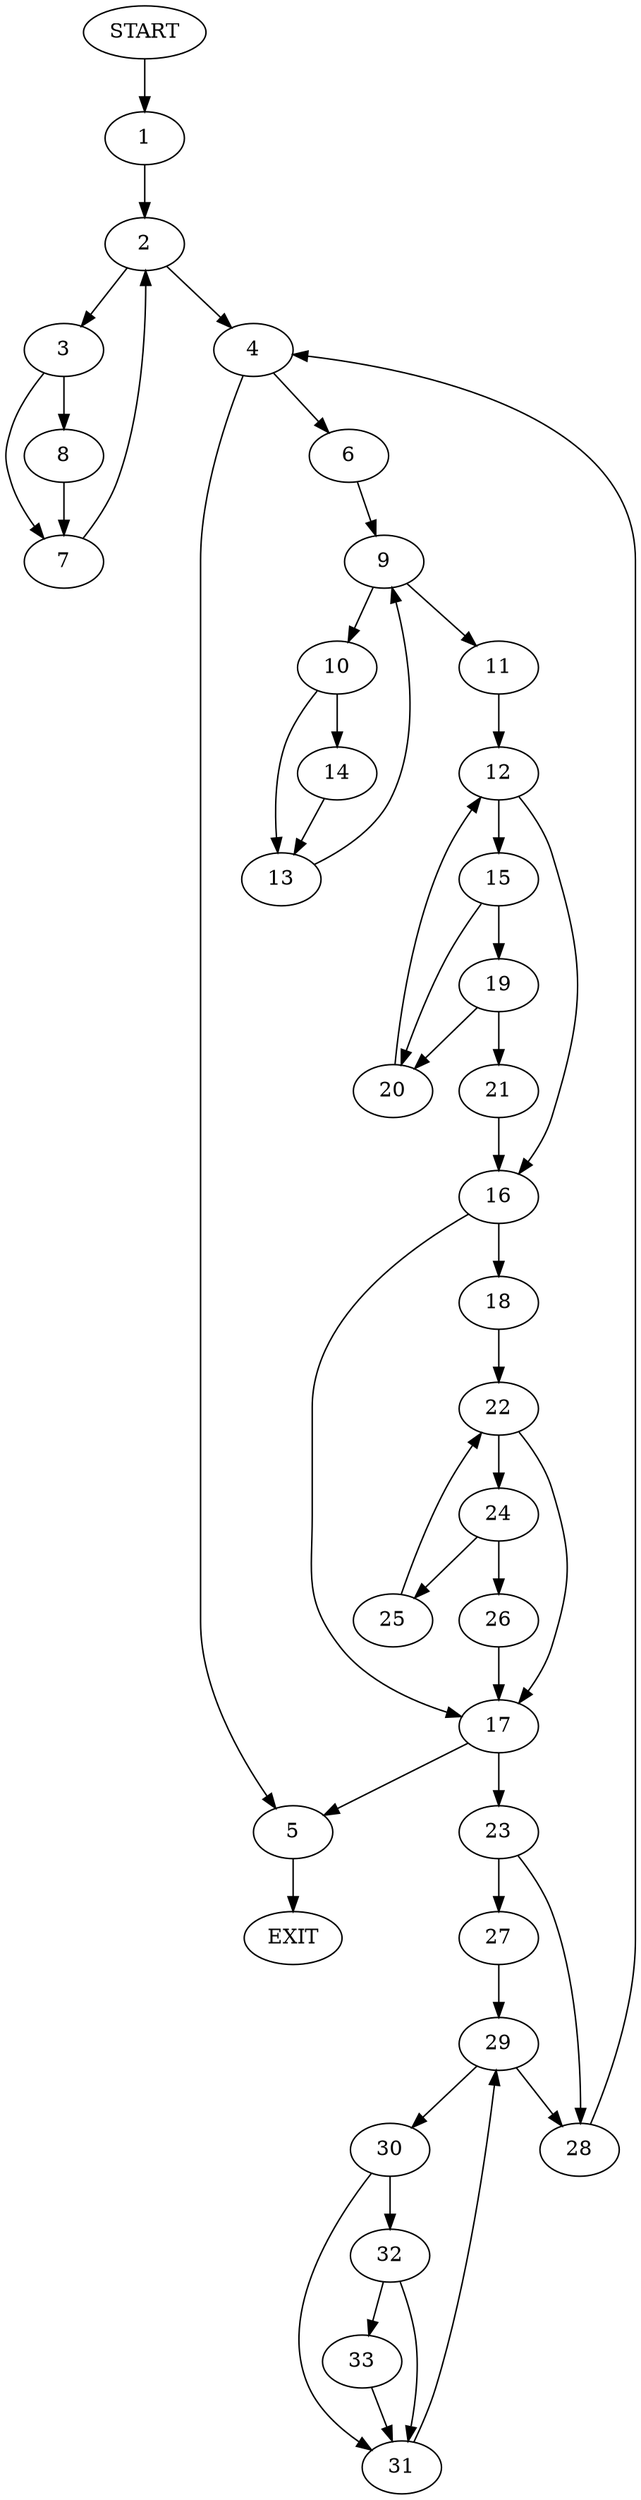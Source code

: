 digraph {
0 [label="START"]
34 [label="EXIT"]
0 -> 1
1 -> 2
2 -> 3
2 -> 4
4 -> 5
4 -> 6
3 -> 7
3 -> 8
7 -> 2
8 -> 7
6 -> 9
5 -> 34
9 -> 10
9 -> 11
11 -> 12
10 -> 13
10 -> 14
14 -> 13
13 -> 9
12 -> 15
12 -> 16
16 -> 17
16 -> 18
15 -> 19
15 -> 20
19 -> 21
19 -> 20
20 -> 12
21 -> 16
18 -> 22
17 -> 23
17 -> 5
22 -> 17
22 -> 24
24 -> 25
24 -> 26
25 -> 22
26 -> 17
23 -> 27
23 -> 28
27 -> 29
28 -> 4
29 -> 28
29 -> 30
30 -> 31
30 -> 32
32 -> 31
32 -> 33
31 -> 29
33 -> 31
}
